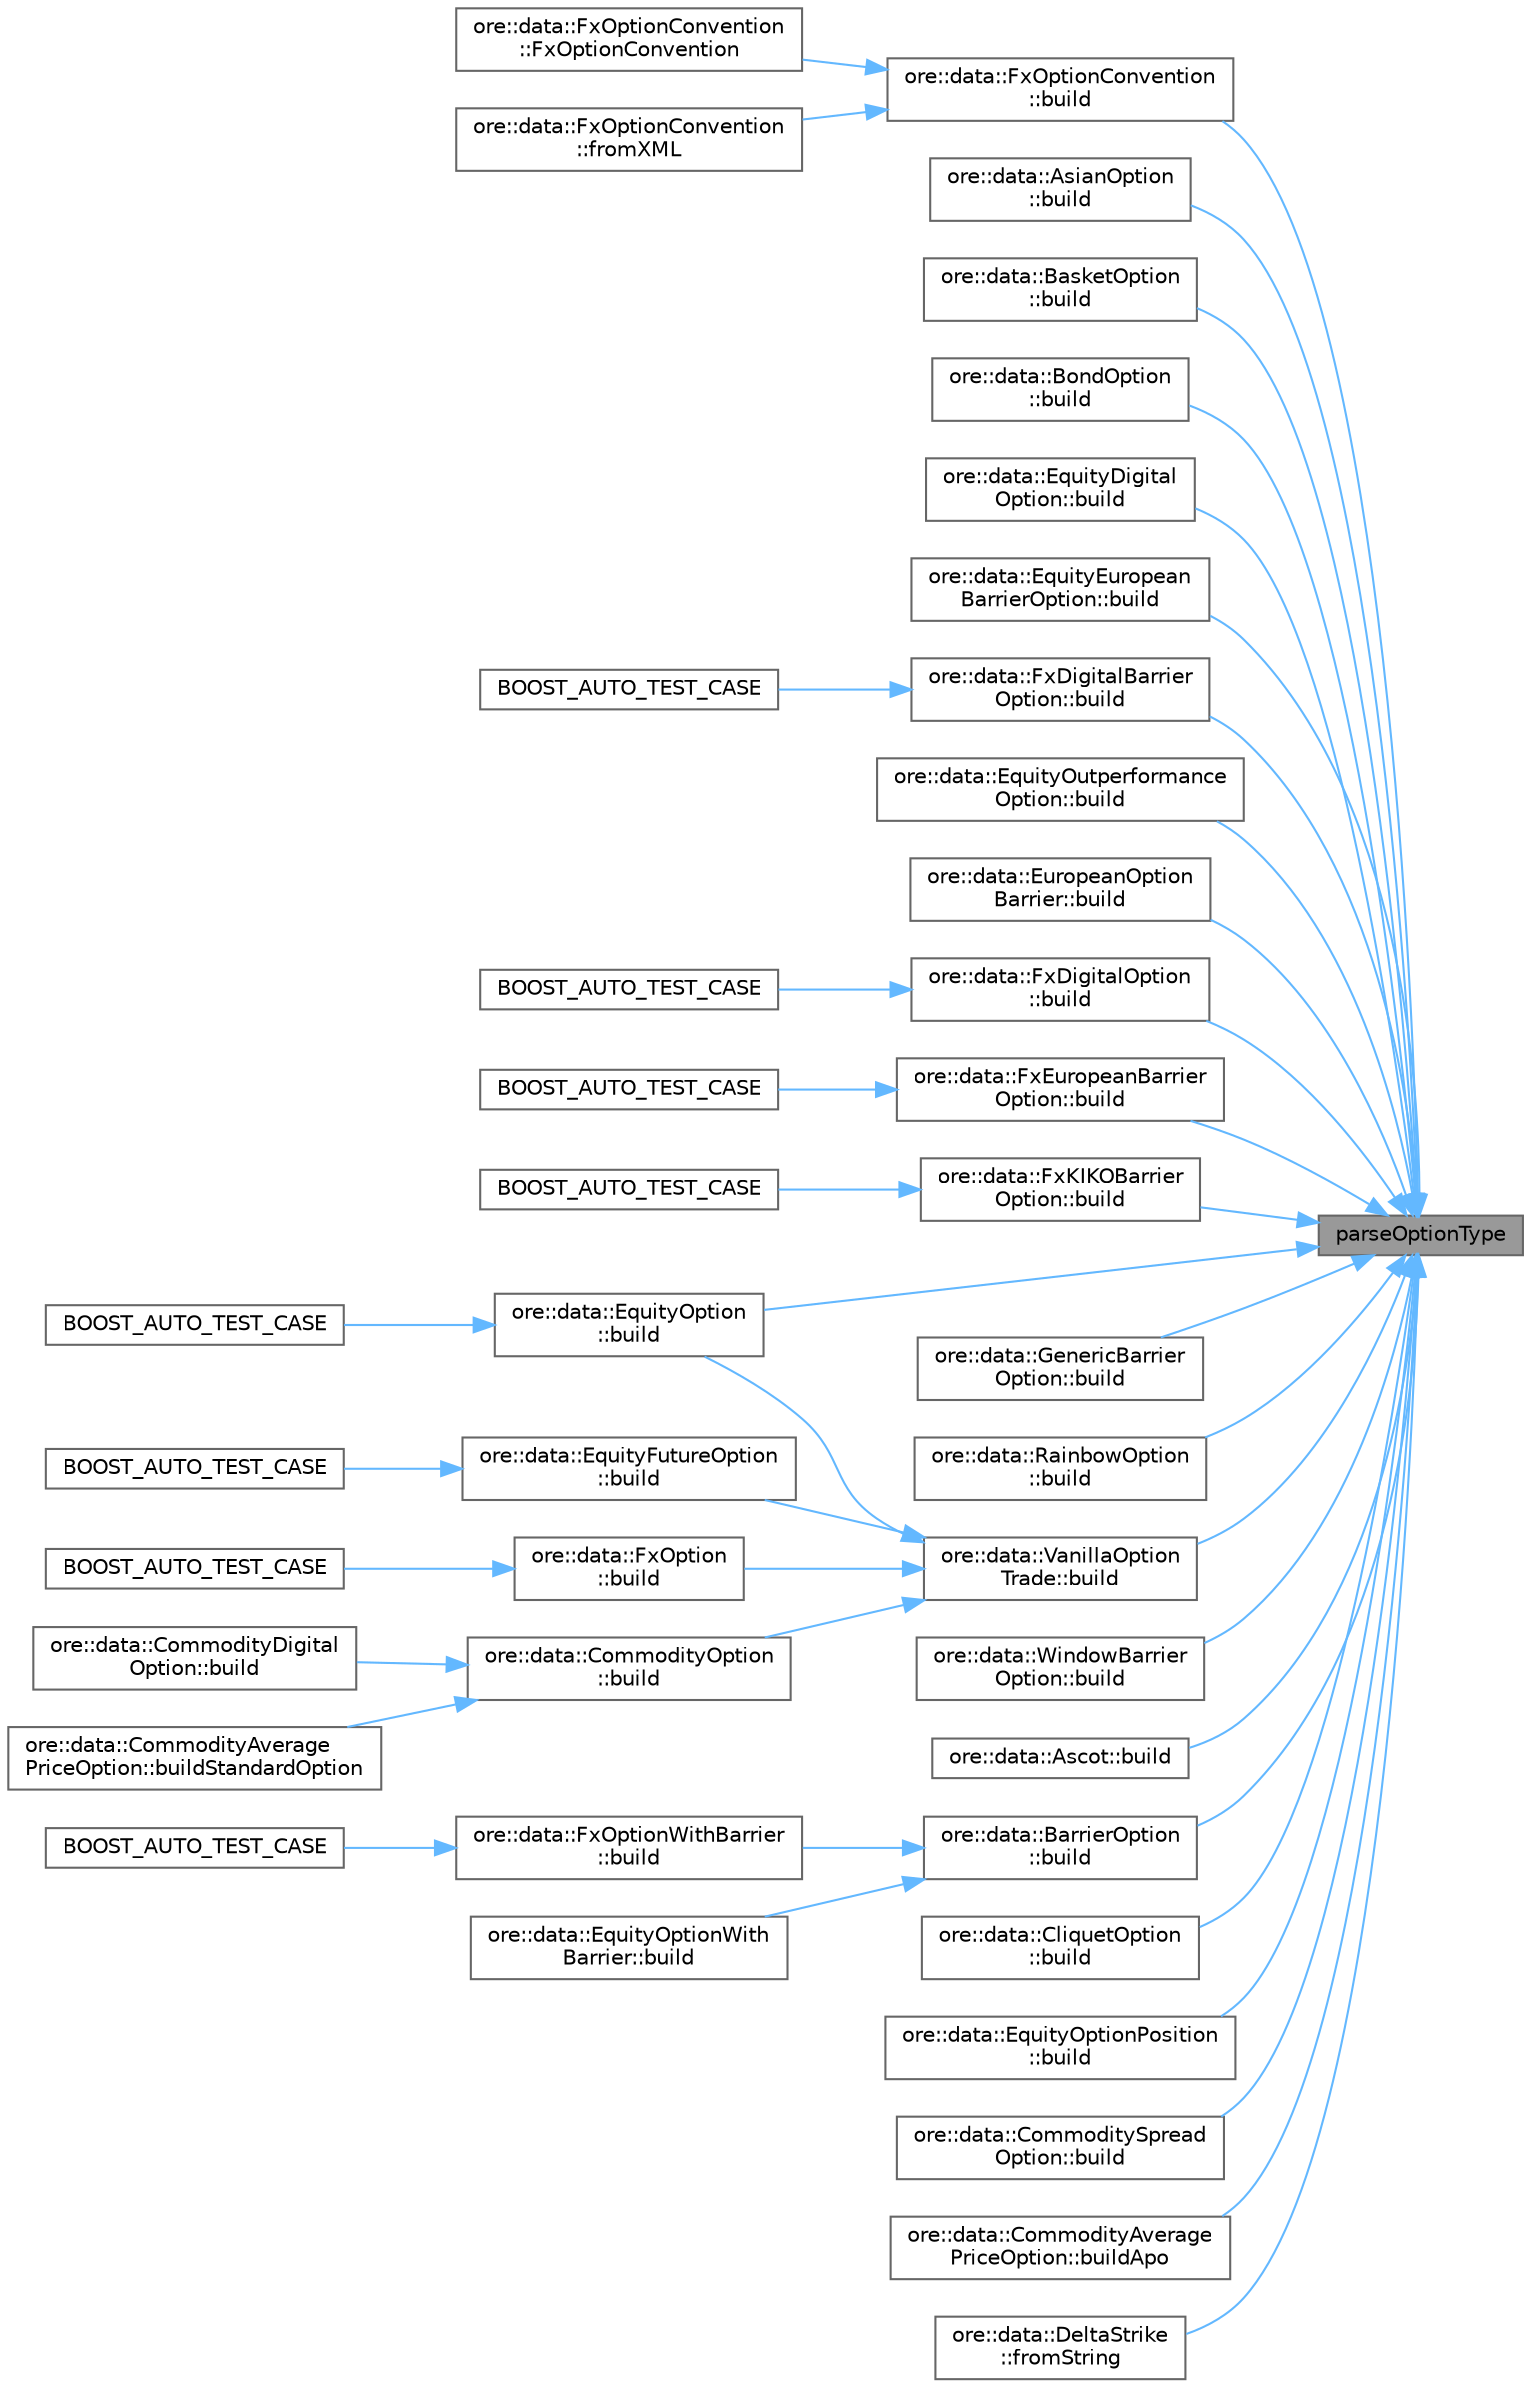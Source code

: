digraph "parseOptionType"
{
 // INTERACTIVE_SVG=YES
 // LATEX_PDF_SIZE
  bgcolor="transparent";
  edge [fontname=Helvetica,fontsize=10,labelfontname=Helvetica,labelfontsize=10];
  node [fontname=Helvetica,fontsize=10,shape=box,height=0.2,width=0.4];
  rankdir="RL";
  Node1 [label="parseOptionType",height=0.2,width=0.4,color="gray40", fillcolor="grey60", style="filled", fontcolor="black",tooltip="Convert text to QuantLib::Option::Type."];
  Node1 -> Node2 [dir="back",color="steelblue1",style="solid"];
  Node2 [label="ore::data::FxOptionConvention\l::build",height=0.2,width=0.4,color="grey40", fillcolor="white", style="filled",URL="$classore_1_1data_1_1_fx_option_convention.html#a9169b2d8ee8001dbb250c4ce2c26818c",tooltip=" "];
  Node2 -> Node3 [dir="back",color="steelblue1",style="solid"];
  Node3 [label="ore::data::FxOptionConvention\l::FxOptionConvention",height=0.2,width=0.4,color="grey40", fillcolor="white", style="filled",URL="$classore_1_1data_1_1_fx_option_convention.html#a4415cc0c38ccaff925d51d4cbd6cd915",tooltip=" "];
  Node2 -> Node4 [dir="back",color="steelblue1",style="solid"];
  Node4 [label="ore::data::FxOptionConvention\l::fromXML",height=0.2,width=0.4,color="grey40", fillcolor="white", style="filled",URL="$classore_1_1data_1_1_fx_option_convention.html#a7741ae0fc924943de5bfe02928262eb7",tooltip=" "];
  Node1 -> Node5 [dir="back",color="steelblue1",style="solid"];
  Node5 [label="ore::data::AsianOption\l::build",height=0.2,width=0.4,color="grey40", fillcolor="white", style="filled",URL="$classore_1_1data_1_1_asian_option.html#af7b69d5b18d278257927e32b10a23ee6",tooltip="Build QuantLib/QuantExt instrument, link pricing engine."];
  Node1 -> Node6 [dir="back",color="steelblue1",style="solid"];
  Node6 [label="ore::data::BasketOption\l::build",height=0.2,width=0.4,color="grey40", fillcolor="white", style="filled",URL="$classore_1_1data_1_1_basket_option.html#af7b69d5b18d278257927e32b10a23ee6",tooltip=" "];
  Node1 -> Node7 [dir="back",color="steelblue1",style="solid"];
  Node7 [label="ore::data::BondOption\l::build",height=0.2,width=0.4,color="grey40", fillcolor="white", style="filled",URL="$classore_1_1data_1_1_bond_option.html#af7b69d5b18d278257927e32b10a23ee6",tooltip=" "];
  Node1 -> Node8 [dir="back",color="steelblue1",style="solid"];
  Node8 [label="ore::data::EquityDigital\lOption::build",height=0.2,width=0.4,color="grey40", fillcolor="white", style="filled",URL="$classore_1_1data_1_1_equity_digital_option.html#af7b69d5b18d278257927e32b10a23ee6",tooltip="Build QuantLib/QuantExt instrument, link pricing engine."];
  Node1 -> Node9 [dir="back",color="steelblue1",style="solid"];
  Node9 [label="ore::data::EquityEuropean\lBarrierOption::build",height=0.2,width=0.4,color="grey40", fillcolor="white", style="filled",URL="$classore_1_1data_1_1_equity_european_barrier_option.html#af7b69d5b18d278257927e32b10a23ee6",tooltip="Build QuantLib/QuantExt instrument, link pricing engine."];
  Node1 -> Node10 [dir="back",color="steelblue1",style="solid"];
  Node10 [label="ore::data::EquityOption\l::build",height=0.2,width=0.4,color="grey40", fillcolor="white", style="filled",URL="$classore_1_1data_1_1_equity_option.html#af7b69d5b18d278257927e32b10a23ee6",tooltip="Build QuantLib/QuantExt instrument, link pricing engine."];
  Node10 -> Node11 [dir="back",color="steelblue1",style="solid"];
  Node11 [label="BOOST_AUTO_TEST_CASE",height=0.2,width=0.4,color="grey40", fillcolor="white", style="filled",URL="$equitytrades_8cpp.html#a9157b4f937ae04fa01bdd86ef531a15d",tooltip=" "];
  Node1 -> Node12 [dir="back",color="steelblue1",style="solid"];
  Node12 [label="ore::data::EquityOutperformance\lOption::build",height=0.2,width=0.4,color="grey40", fillcolor="white", style="filled",URL="$classore_1_1data_1_1_equity_outperformance_option.html#af7b69d5b18d278257927e32b10a23ee6",tooltip="Build QuantLib/QuantExt instrument, link pricing engine."];
  Node1 -> Node13 [dir="back",color="steelblue1",style="solid"];
  Node13 [label="ore::data::EuropeanOption\lBarrier::build",height=0.2,width=0.4,color="grey40", fillcolor="white", style="filled",URL="$classore_1_1data_1_1_european_option_barrier.html#af7b69d5b18d278257927e32b10a23ee6",tooltip=" "];
  Node1 -> Node14 [dir="back",color="steelblue1",style="solid"];
  Node14 [label="ore::data::FxDigitalBarrier\lOption::build",height=0.2,width=0.4,color="grey40", fillcolor="white", style="filled",URL="$classore_1_1data_1_1_fx_digital_barrier_option.html#af7b69d5b18d278257927e32b10a23ee6",tooltip="Build QuantLib/QuantExt instrument, link pricing engine."];
  Node14 -> Node15 [dir="back",color="steelblue1",style="solid"];
  Node15 [label="BOOST_AUTO_TEST_CASE",height=0.2,width=0.4,color="grey40", fillcolor="white", style="filled",URL="$fxexotics_8cpp.html#a1bb3d76e35ea3c22bb6f167cc5a2a9fa",tooltip=" "];
  Node1 -> Node16 [dir="back",color="steelblue1",style="solid"];
  Node16 [label="ore::data::FxDigitalOption\l::build",height=0.2,width=0.4,color="grey40", fillcolor="white", style="filled",URL="$classore_1_1data_1_1_fx_digital_option.html#af7b69d5b18d278257927e32b10a23ee6",tooltip="Build QuantLib/QuantExt instrument, link pricing engine."];
  Node16 -> Node17 [dir="back",color="steelblue1",style="solid"];
  Node17 [label="BOOST_AUTO_TEST_CASE",height=0.2,width=0.4,color="grey40", fillcolor="white", style="filled",URL="$fxexotics_8cpp.html#a993c04d1a18186e1d5aa009deb6b02d1",tooltip=" "];
  Node1 -> Node18 [dir="back",color="steelblue1",style="solid"];
  Node18 [label="ore::data::FxEuropeanBarrier\lOption::build",height=0.2,width=0.4,color="grey40", fillcolor="white", style="filled",URL="$classore_1_1data_1_1_fx_european_barrier_option.html#af7b69d5b18d278257927e32b10a23ee6",tooltip="Build QuantLib/QuantExt instrument, link pricing engine."];
  Node18 -> Node19 [dir="back",color="steelblue1",style="solid"];
  Node19 [label="BOOST_AUTO_TEST_CASE",height=0.2,width=0.4,color="grey40", fillcolor="white", style="filled",URL="$fxexotics_8cpp.html#acfd93f4169abaf3c0d3541c4a297d9de",tooltip=" "];
  Node1 -> Node20 [dir="back",color="steelblue1",style="solid"];
  Node20 [label="ore::data::FxKIKOBarrier\lOption::build",height=0.2,width=0.4,color="grey40", fillcolor="white", style="filled",URL="$classore_1_1data_1_1_fx_k_i_k_o_barrier_option.html#af7b69d5b18d278257927e32b10a23ee6",tooltip="Build QuantLib/QuantExt instrument, link pricing engine."];
  Node20 -> Node21 [dir="back",color="steelblue1",style="solid"];
  Node21 [label="BOOST_AUTO_TEST_CASE",height=0.2,width=0.4,color="grey40", fillcolor="white", style="filled",URL="$fxexotics_8cpp.html#ae4a8f5fc2a666b87316a20b9716625b7",tooltip=" "];
  Node1 -> Node22 [dir="back",color="steelblue1",style="solid"];
  Node22 [label="ore::data::GenericBarrier\lOption::build",height=0.2,width=0.4,color="grey40", fillcolor="white", style="filled",URL="$classore_1_1data_1_1_generic_barrier_option.html#af7b69d5b18d278257927e32b10a23ee6",tooltip=" "];
  Node1 -> Node23 [dir="back",color="steelblue1",style="solid"];
  Node23 [label="ore::data::RainbowOption\l::build",height=0.2,width=0.4,color="grey40", fillcolor="white", style="filled",URL="$classore_1_1data_1_1_rainbow_option.html#af7b69d5b18d278257927e32b10a23ee6",tooltip=" "];
  Node1 -> Node24 [dir="back",color="steelblue1",style="solid"];
  Node24 [label="ore::data::VanillaOption\lTrade::build",height=0.2,width=0.4,color="grey40", fillcolor="white", style="filled",URL="$classore_1_1data_1_1_vanilla_option_trade.html#af7b69d5b18d278257927e32b10a23ee6",tooltip="Build QuantLib/QuantExt instrument, link pricing engine."];
  Node24 -> Node25 [dir="back",color="steelblue1",style="solid"];
  Node25 [label="ore::data::EquityFutureOption\l::build",height=0.2,width=0.4,color="grey40", fillcolor="white", style="filled",URL="$classore_1_1data_1_1_equity_future_option.html#af7b69d5b18d278257927e32b10a23ee6",tooltip="Build QuantLib/QuantExt instrument, link pricing engine."];
  Node25 -> Node26 [dir="back",color="steelblue1",style="solid"];
  Node26 [label="BOOST_AUTO_TEST_CASE",height=0.2,width=0.4,color="grey40", fillcolor="white", style="filled",URL="$equitytrades_8cpp.html#aa42062877db60fac479ac06add9deb01",tooltip=" "];
  Node24 -> Node10 [dir="back",color="steelblue1",style="solid"];
  Node24 -> Node27 [dir="back",color="steelblue1",style="solid"];
  Node27 [label="ore::data::FxOption\l::build",height=0.2,width=0.4,color="grey40", fillcolor="white", style="filled",URL="$classore_1_1data_1_1_fx_option.html#af7b69d5b18d278257927e32b10a23ee6",tooltip="Build QuantLib/QuantExt instrument, link pricing engine."];
  Node27 -> Node28 [dir="back",color="steelblue1",style="solid"];
  Node28 [label="BOOST_AUTO_TEST_CASE",height=0.2,width=0.4,color="grey40", fillcolor="white", style="filled",URL="$test_2fxoption_8cpp.html#a321417ba3c97d0524c8fa2d8acb97d72",tooltip=" "];
  Node24 -> Node29 [dir="back",color="steelblue1",style="solid"];
  Node29 [label="ore::data::CommodityOption\l::build",height=0.2,width=0.4,color="grey40", fillcolor="white", style="filled",URL="$classore_1_1data_1_1_commodity_option.html#a82238405f67248d44bb177a6951c8c2e",tooltip="Build underlying instrument and link pricing engine."];
  Node29 -> Node30 [dir="back",color="steelblue1",style="solid"];
  Node30 [label="ore::data::CommodityDigital\lOption::build",height=0.2,width=0.4,color="grey40", fillcolor="white", style="filled",URL="$classore_1_1data_1_1_commodity_digital_option.html#a82238405f67248d44bb177a6951c8c2e",tooltip="Build underlying instrument and link pricing engine."];
  Node29 -> Node31 [dir="back",color="steelblue1",style="solid"];
  Node31 [label="ore::data::CommodityAverage\lPriceOption::buildStandardOption",height=0.2,width=0.4,color="grey40", fillcolor="white", style="filled",URL="$classore_1_1data_1_1_commodity_average_price_option.html#ab927cfcbbf36bfbbaa854f21f964aced",tooltip="Build a standard option."];
  Node1 -> Node32 [dir="back",color="steelblue1",style="solid"];
  Node32 [label="ore::data::WindowBarrier\lOption::build",height=0.2,width=0.4,color="grey40", fillcolor="white", style="filled",URL="$classore_1_1data_1_1_window_barrier_option.html#af7b69d5b18d278257927e32b10a23ee6",tooltip=" "];
  Node1 -> Node33 [dir="back",color="steelblue1",style="solid"];
  Node33 [label="ore::data::Ascot::build",height=0.2,width=0.4,color="grey40", fillcolor="white", style="filled",URL="$classore_1_1data_1_1_ascot.html#ab1db499ff5e65c59fd2009d62276fdaf",tooltip=" "];
  Node1 -> Node34 [dir="back",color="steelblue1",style="solid"];
  Node34 [label="ore::data::BarrierOption\l::build",height=0.2,width=0.4,color="grey40", fillcolor="white", style="filled",URL="$classore_1_1data_1_1_barrier_option.html#ab1db499ff5e65c59fd2009d62276fdaf",tooltip="Build QuantLib/QuantExt instrument, link pricing engine."];
  Node34 -> Node35 [dir="back",color="steelblue1",style="solid"];
  Node35 [label="ore::data::FxOptionWithBarrier\l::build",height=0.2,width=0.4,color="grey40", fillcolor="white", style="filled",URL="$classore_1_1data_1_1_fx_option_with_barrier.html#a023906d726fdb4d1f906576fe597c579",tooltip=" "];
  Node35 -> Node36 [dir="back",color="steelblue1",style="solid"];
  Node36 [label="BOOST_AUTO_TEST_CASE",height=0.2,width=0.4,color="grey40", fillcolor="white", style="filled",URL="$fxexotics_8cpp.html#a97f1cf85be4712888f153506afc004be",tooltip=" "];
  Node34 -> Node37 [dir="back",color="steelblue1",style="solid"];
  Node37 [label="ore::data::EquityOptionWith\lBarrier::build",height=0.2,width=0.4,color="grey40", fillcolor="white", style="filled",URL="$classore_1_1data_1_1_equity_option_with_barrier.html#a023906d726fdb4d1f906576fe597c579",tooltip=" "];
  Node1 -> Node38 [dir="back",color="steelblue1",style="solid"];
  Node38 [label="ore::data::CliquetOption\l::build",height=0.2,width=0.4,color="grey40", fillcolor="white", style="filled",URL="$classore_1_1data_1_1_cliquet_option.html#ab1db499ff5e65c59fd2009d62276fdaf",tooltip="Build QuantLib/QuantExt instrument, link pricing engine."];
  Node1 -> Node39 [dir="back",color="steelblue1",style="solid"];
  Node39 [label="ore::data::EquityOptionPosition\l::build",height=0.2,width=0.4,color="grey40", fillcolor="white", style="filled",URL="$classore_1_1data_1_1_equity_option_position.html#ab1db499ff5e65c59fd2009d62276fdaf",tooltip=" "];
  Node1 -> Node40 [dir="back",color="steelblue1",style="solid"];
  Node40 [label="ore::data::CommoditySpread\lOption::build",height=0.2,width=0.4,color="grey40", fillcolor="white", style="filled",URL="$classore_1_1data_1_1_commodity_spread_option.html#a7158c90da58d23d6c8d55040bb585107",tooltip="Implement the build method."];
  Node1 -> Node41 [dir="back",color="steelblue1",style="solid"];
  Node41 [label="ore::data::CommodityAverage\lPriceOption::buildApo",height=0.2,width=0.4,color="grey40", fillcolor="white", style="filled",URL="$classore_1_1data_1_1_commodity_average_price_option.html#a8c8f75de593c3a1126b71db43d537370",tooltip="Build an average price option."];
  Node1 -> Node42 [dir="back",color="steelblue1",style="solid"];
  Node42 [label="ore::data::DeltaStrike\l::fromString",height=0.2,width=0.4,color="grey40", fillcolor="white", style="filled",URL="$classore_1_1data_1_1_delta_strike.html#a69e12247970d255a564e79e01de3bb69",tooltip=" "];
}
